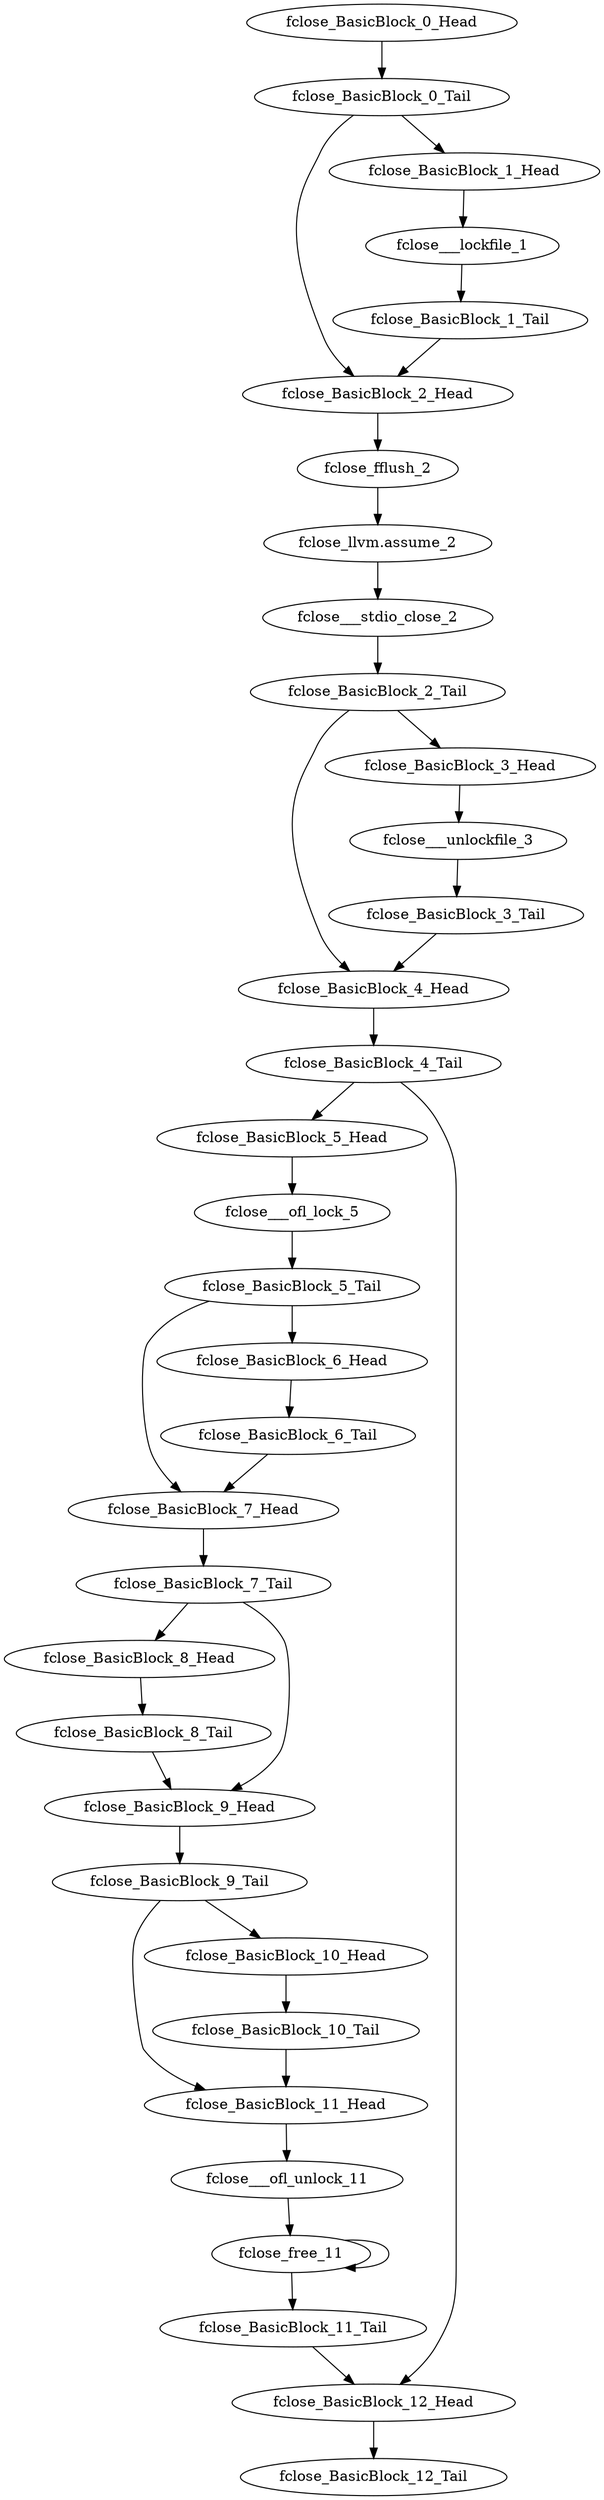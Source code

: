 digraph G {
    "fclose___unlockfile_3" -> "fclose_BasicBlock_3_Tail"
    "fclose___ofl_lock_5" -> "fclose_BasicBlock_5_Tail"
    "fclose_BasicBlock_7_Head" -> "fclose_BasicBlock_7_Tail"
    "fclose_BasicBlock_5_Tail" -> "fclose_BasicBlock_7_Head"
    "fclose_BasicBlock_5_Tail" -> "fclose_BasicBlock_6_Head"
    "fclose_BasicBlock_1_Tail" -> "fclose_BasicBlock_2_Head"
    "fclose_BasicBlock_10_Tail" -> "fclose_BasicBlock_11_Head"
    "fclose_BasicBlock_8_Head" -> "fclose_BasicBlock_8_Tail"
    "fclose_BasicBlock_2_Tail" -> "fclose_BasicBlock_4_Head"
    "fclose_BasicBlock_2_Tail" -> "fclose_BasicBlock_3_Head"
    "fclose_BasicBlock_7_Tail" -> "fclose_BasicBlock_8_Head"
    "fclose_BasicBlock_7_Tail" -> "fclose_BasicBlock_9_Head"
    "fclose_BasicBlock_6_Tail" -> "fclose_BasicBlock_7_Head"
    "fclose___ofl_unlock_11" -> "fclose_free_11"
    "fclose___lockfile_1" -> "fclose_BasicBlock_1_Tail"
    "fclose_BasicBlock_4_Head" -> "fclose_BasicBlock_4_Tail"
    "fclose_BasicBlock_5_Head" -> "fclose___ofl_lock_5"
    "fclose_BasicBlock_8_Tail" -> "fclose_BasicBlock_9_Head"
    "fclose___stdio_close_2" -> "fclose_BasicBlock_2_Tail"
    "fclose_BasicBlock_9_Tail" -> "fclose_BasicBlock_11_Head"
    "fclose_BasicBlock_9_Tail" -> "fclose_BasicBlock_10_Head"
    "fclose_BasicBlock_12_Head" -> "fclose_BasicBlock_12_Tail"
    "fclose_BasicBlock_11_Head" -> "fclose___ofl_unlock_11"
    "fclose_BasicBlock_0_Tail" -> "fclose_BasicBlock_2_Head"
    "fclose_BasicBlock_0_Tail" -> "fclose_BasicBlock_1_Head"
    "fclose_fflush_2" -> "fclose_llvm.assume_2"
    "fclose_BasicBlock_2_Head" -> "fclose_fflush_2"
    "fclose_BasicBlock_10_Head" -> "fclose_BasicBlock_10_Tail"
    "fclose_BasicBlock_9_Head" -> "fclose_BasicBlock_9_Tail"
    "fclose_BasicBlock_6_Head" -> "fclose_BasicBlock_6_Tail"
    "fclose_BasicBlock_0_Head" -> "fclose_BasicBlock_0_Tail"
    "fclose_free_11" -> "fclose_free_11"
    "fclose_free_11" -> "fclose_BasicBlock_11_Tail"
    "fclose_BasicBlock_11_Tail" -> "fclose_BasicBlock_12_Head"
    "fclose_BasicBlock_3_Head" -> "fclose___unlockfile_3"
    "fclose_BasicBlock_4_Tail" -> "fclose_BasicBlock_5_Head"
    "fclose_BasicBlock_4_Tail" -> "fclose_BasicBlock_12_Head"
    "fclose_llvm.assume_2" -> "fclose___stdio_close_2"
    "fclose_BasicBlock_1_Head" -> "fclose___lockfile_1"
    "fclose_BasicBlock_3_Tail" -> "fclose_BasicBlock_4_Head"
}
